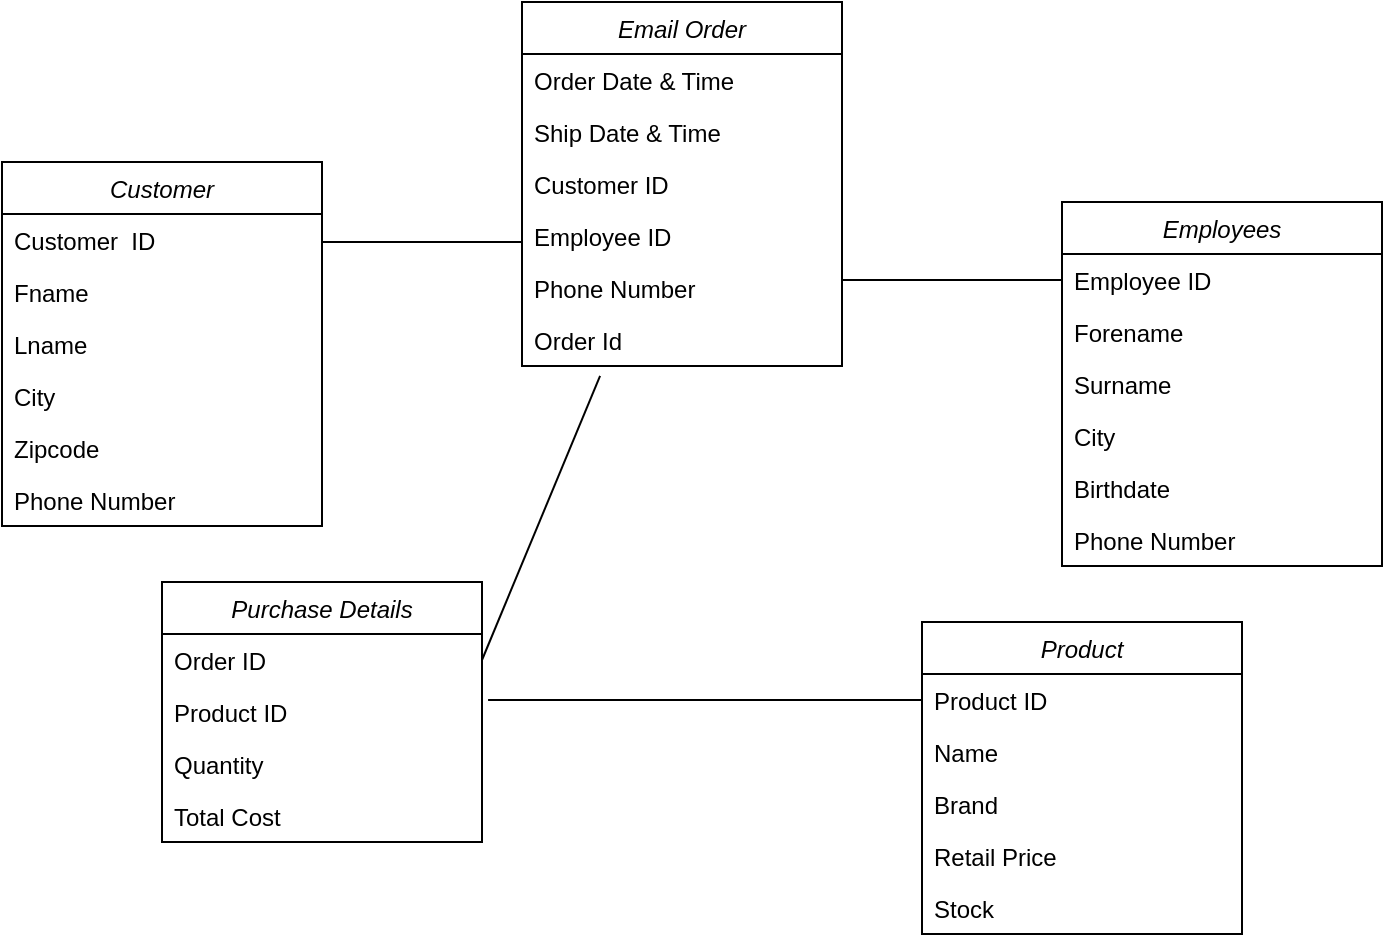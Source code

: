 <mxfile version="21.0.6" type="github">
  <diagram id="C5RBs43oDa-KdzZeNtuy" name="Page-1">
    <mxGraphModel dx="1120" dy="484" grid="1" gridSize="10" guides="1" tooltips="1" connect="1" arrows="1" fold="1" page="1" pageScale="1" pageWidth="827" pageHeight="1169" math="0" shadow="0">
      <root>
        <mxCell id="WIyWlLk6GJQsqaUBKTNV-0" />
        <mxCell id="WIyWlLk6GJQsqaUBKTNV-1" parent="WIyWlLk6GJQsqaUBKTNV-0" />
        <mxCell id="zkfFHV4jXpPFQw0GAbJ--0" value="Customer" style="swimlane;fontStyle=2;align=center;verticalAlign=top;childLayout=stackLayout;horizontal=1;startSize=26;horizontalStack=0;resizeParent=1;resizeLast=0;collapsible=1;marginBottom=0;rounded=0;shadow=0;strokeWidth=1;" parent="WIyWlLk6GJQsqaUBKTNV-1" vertex="1">
          <mxGeometry x="80" y="90" width="160" height="182" as="geometry">
            <mxRectangle x="220" y="120" width="160" height="26" as="alternateBounds" />
          </mxGeometry>
        </mxCell>
        <mxCell id="zkfFHV4jXpPFQw0GAbJ--1" value="Customer  ID" style="text;align=left;verticalAlign=top;spacingLeft=4;spacingRight=4;overflow=hidden;rotatable=0;points=[[0,0.5],[1,0.5]];portConstraint=eastwest;" parent="zkfFHV4jXpPFQw0GAbJ--0" vertex="1">
          <mxGeometry y="26" width="160" height="26" as="geometry" />
        </mxCell>
        <mxCell id="zkfFHV4jXpPFQw0GAbJ--3" value="Fname" style="text;align=left;verticalAlign=top;spacingLeft=4;spacingRight=4;overflow=hidden;rotatable=0;points=[[0,0.5],[1,0.5]];portConstraint=eastwest;rounded=0;shadow=0;html=0;" parent="zkfFHV4jXpPFQw0GAbJ--0" vertex="1">
          <mxGeometry y="52" width="160" height="26" as="geometry" />
        </mxCell>
        <mxCell id="3uGAfWkvBqSL7ohZxQG_-0" value="Lname" style="text;align=left;verticalAlign=top;spacingLeft=4;spacingRight=4;overflow=hidden;rotatable=0;points=[[0,0.5],[1,0.5]];portConstraint=eastwest;rounded=0;shadow=0;html=0;" vertex="1" parent="zkfFHV4jXpPFQw0GAbJ--0">
          <mxGeometry y="78" width="160" height="26" as="geometry" />
        </mxCell>
        <mxCell id="3uGAfWkvBqSL7ohZxQG_-1" value="City" style="text;align=left;verticalAlign=top;spacingLeft=4;spacingRight=4;overflow=hidden;rotatable=0;points=[[0,0.5],[1,0.5]];portConstraint=eastwest;rounded=0;shadow=0;html=0;" vertex="1" parent="zkfFHV4jXpPFQw0GAbJ--0">
          <mxGeometry y="104" width="160" height="26" as="geometry" />
        </mxCell>
        <mxCell id="zkfFHV4jXpPFQw0GAbJ--5" value="Zipcode" style="text;align=left;verticalAlign=top;spacingLeft=4;spacingRight=4;overflow=hidden;rotatable=0;points=[[0,0.5],[1,0.5]];portConstraint=eastwest;" parent="zkfFHV4jXpPFQw0GAbJ--0" vertex="1">
          <mxGeometry y="130" width="160" height="26" as="geometry" />
        </mxCell>
        <mxCell id="zkfFHV4jXpPFQw0GAbJ--2" value="Phone Number" style="text;align=left;verticalAlign=top;spacingLeft=4;spacingRight=4;overflow=hidden;rotatable=0;points=[[0,0.5],[1,0.5]];portConstraint=eastwest;rounded=0;shadow=0;html=0;" parent="zkfFHV4jXpPFQw0GAbJ--0" vertex="1">
          <mxGeometry y="156" width="160" height="26" as="geometry" />
        </mxCell>
        <mxCell id="3uGAfWkvBqSL7ohZxQG_-2" value="Email Order" style="swimlane;fontStyle=2;align=center;verticalAlign=top;childLayout=stackLayout;horizontal=1;startSize=26;horizontalStack=0;resizeParent=1;resizeLast=0;collapsible=1;marginBottom=0;rounded=0;shadow=0;strokeWidth=1;" vertex="1" parent="WIyWlLk6GJQsqaUBKTNV-1">
          <mxGeometry x="340" y="10" width="160" height="182" as="geometry">
            <mxRectangle x="220" y="120" width="160" height="26" as="alternateBounds" />
          </mxGeometry>
        </mxCell>
        <mxCell id="3uGAfWkvBqSL7ohZxQG_-4" value="Order Date &amp; Time" style="text;align=left;verticalAlign=top;spacingLeft=4;spacingRight=4;overflow=hidden;rotatable=0;points=[[0,0.5],[1,0.5]];portConstraint=eastwest;rounded=0;shadow=0;html=0;" vertex="1" parent="3uGAfWkvBqSL7ohZxQG_-2">
          <mxGeometry y="26" width="160" height="26" as="geometry" />
        </mxCell>
        <mxCell id="3uGAfWkvBqSL7ohZxQG_-5" value="Ship Date &amp; Time" style="text;align=left;verticalAlign=top;spacingLeft=4;spacingRight=4;overflow=hidden;rotatable=0;points=[[0,0.5],[1,0.5]];portConstraint=eastwest;rounded=0;shadow=0;html=0;" vertex="1" parent="3uGAfWkvBqSL7ohZxQG_-2">
          <mxGeometry y="52" width="160" height="26" as="geometry" />
        </mxCell>
        <mxCell id="3uGAfWkvBqSL7ohZxQG_-6" value="Customer ID" style="text;align=left;verticalAlign=top;spacingLeft=4;spacingRight=4;overflow=hidden;rotatable=0;points=[[0,0.5],[1,0.5]];portConstraint=eastwest;rounded=0;shadow=0;html=0;" vertex="1" parent="3uGAfWkvBqSL7ohZxQG_-2">
          <mxGeometry y="78" width="160" height="26" as="geometry" />
        </mxCell>
        <mxCell id="3uGAfWkvBqSL7ohZxQG_-7" value="Employee ID" style="text;align=left;verticalAlign=top;spacingLeft=4;spacingRight=4;overflow=hidden;rotatable=0;points=[[0,0.5],[1,0.5]];portConstraint=eastwest;" vertex="1" parent="3uGAfWkvBqSL7ohZxQG_-2">
          <mxGeometry y="104" width="160" height="26" as="geometry" />
        </mxCell>
        <mxCell id="3uGAfWkvBqSL7ohZxQG_-8" value="Phone Number" style="text;align=left;verticalAlign=top;spacingLeft=4;spacingRight=4;overflow=hidden;rotatable=0;points=[[0,0.5],[1,0.5]];portConstraint=eastwest;rounded=0;shadow=0;html=0;" vertex="1" parent="3uGAfWkvBqSL7ohZxQG_-2">
          <mxGeometry y="130" width="160" height="26" as="geometry" />
        </mxCell>
        <mxCell id="3uGAfWkvBqSL7ohZxQG_-3" value="Order Id" style="text;align=left;verticalAlign=top;spacingLeft=4;spacingRight=4;overflow=hidden;rotatable=0;points=[[0,0.5],[1,0.5]];portConstraint=eastwest;" vertex="1" parent="3uGAfWkvBqSL7ohZxQG_-2">
          <mxGeometry y="156" width="160" height="26" as="geometry" />
        </mxCell>
        <mxCell id="3uGAfWkvBqSL7ohZxQG_-9" value="Employees" style="swimlane;fontStyle=2;align=center;verticalAlign=top;childLayout=stackLayout;horizontal=1;startSize=26;horizontalStack=0;resizeParent=1;resizeLast=0;collapsible=1;marginBottom=0;rounded=0;shadow=0;strokeWidth=1;" vertex="1" parent="WIyWlLk6GJQsqaUBKTNV-1">
          <mxGeometry x="610" y="110" width="160" height="182" as="geometry">
            <mxRectangle x="220" y="120" width="160" height="26" as="alternateBounds" />
          </mxGeometry>
        </mxCell>
        <mxCell id="3uGAfWkvBqSL7ohZxQG_-10" value="Employee ID" style="text;align=left;verticalAlign=top;spacingLeft=4;spacingRight=4;overflow=hidden;rotatable=0;points=[[0,0.5],[1,0.5]];portConstraint=eastwest;" vertex="1" parent="3uGAfWkvBqSL7ohZxQG_-9">
          <mxGeometry y="26" width="160" height="26" as="geometry" />
        </mxCell>
        <mxCell id="3uGAfWkvBqSL7ohZxQG_-11" value="Forename" style="text;align=left;verticalAlign=top;spacingLeft=4;spacingRight=4;overflow=hidden;rotatable=0;points=[[0,0.5],[1,0.5]];portConstraint=eastwest;rounded=0;shadow=0;html=0;" vertex="1" parent="3uGAfWkvBqSL7ohZxQG_-9">
          <mxGeometry y="52" width="160" height="26" as="geometry" />
        </mxCell>
        <mxCell id="3uGAfWkvBqSL7ohZxQG_-12" value="Surname" style="text;align=left;verticalAlign=top;spacingLeft=4;spacingRight=4;overflow=hidden;rotatable=0;points=[[0,0.5],[1,0.5]];portConstraint=eastwest;rounded=0;shadow=0;html=0;" vertex="1" parent="3uGAfWkvBqSL7ohZxQG_-9">
          <mxGeometry y="78" width="160" height="26" as="geometry" />
        </mxCell>
        <mxCell id="3uGAfWkvBqSL7ohZxQG_-13" value="City" style="text;align=left;verticalAlign=top;spacingLeft=4;spacingRight=4;overflow=hidden;rotatable=0;points=[[0,0.5],[1,0.5]];portConstraint=eastwest;rounded=0;shadow=0;html=0;" vertex="1" parent="3uGAfWkvBqSL7ohZxQG_-9">
          <mxGeometry y="104" width="160" height="26" as="geometry" />
        </mxCell>
        <mxCell id="3uGAfWkvBqSL7ohZxQG_-14" value="Birthdate" style="text;align=left;verticalAlign=top;spacingLeft=4;spacingRight=4;overflow=hidden;rotatable=0;points=[[0,0.5],[1,0.5]];portConstraint=eastwest;" vertex="1" parent="3uGAfWkvBqSL7ohZxQG_-9">
          <mxGeometry y="130" width="160" height="26" as="geometry" />
        </mxCell>
        <mxCell id="3uGAfWkvBqSL7ohZxQG_-15" value="Phone Number" style="text;align=left;verticalAlign=top;spacingLeft=4;spacingRight=4;overflow=hidden;rotatable=0;points=[[0,0.5],[1,0.5]];portConstraint=eastwest;rounded=0;shadow=0;html=0;" vertex="1" parent="3uGAfWkvBqSL7ohZxQG_-9">
          <mxGeometry y="156" width="160" height="26" as="geometry" />
        </mxCell>
        <mxCell id="3uGAfWkvBqSL7ohZxQG_-16" value="Product" style="swimlane;fontStyle=2;align=center;verticalAlign=top;childLayout=stackLayout;horizontal=1;startSize=26;horizontalStack=0;resizeParent=1;resizeLast=0;collapsible=1;marginBottom=0;rounded=0;shadow=0;strokeWidth=1;" vertex="1" parent="WIyWlLk6GJQsqaUBKTNV-1">
          <mxGeometry x="540" y="320" width="160" height="156" as="geometry">
            <mxRectangle x="220" y="120" width="160" height="26" as="alternateBounds" />
          </mxGeometry>
        </mxCell>
        <mxCell id="3uGAfWkvBqSL7ohZxQG_-17" value="Product ID" style="text;align=left;verticalAlign=top;spacingLeft=4;spacingRight=4;overflow=hidden;rotatable=0;points=[[0,0.5],[1,0.5]];portConstraint=eastwest;" vertex="1" parent="3uGAfWkvBqSL7ohZxQG_-16">
          <mxGeometry y="26" width="160" height="26" as="geometry" />
        </mxCell>
        <mxCell id="3uGAfWkvBqSL7ohZxQG_-18" value="Name" style="text;align=left;verticalAlign=top;spacingLeft=4;spacingRight=4;overflow=hidden;rotatable=0;points=[[0,0.5],[1,0.5]];portConstraint=eastwest;rounded=0;shadow=0;html=0;" vertex="1" parent="3uGAfWkvBqSL7ohZxQG_-16">
          <mxGeometry y="52" width="160" height="26" as="geometry" />
        </mxCell>
        <mxCell id="3uGAfWkvBqSL7ohZxQG_-19" value="Brand" style="text;align=left;verticalAlign=top;spacingLeft=4;spacingRight=4;overflow=hidden;rotatable=0;points=[[0,0.5],[1,0.5]];portConstraint=eastwest;rounded=0;shadow=0;html=0;" vertex="1" parent="3uGAfWkvBqSL7ohZxQG_-16">
          <mxGeometry y="78" width="160" height="26" as="geometry" />
        </mxCell>
        <mxCell id="3uGAfWkvBqSL7ohZxQG_-20" value="Retail Price" style="text;align=left;verticalAlign=top;spacingLeft=4;spacingRight=4;overflow=hidden;rotatable=0;points=[[0,0.5],[1,0.5]];portConstraint=eastwest;rounded=0;shadow=0;html=0;" vertex="1" parent="3uGAfWkvBqSL7ohZxQG_-16">
          <mxGeometry y="104" width="160" height="26" as="geometry" />
        </mxCell>
        <mxCell id="3uGAfWkvBqSL7ohZxQG_-21" value="Stock" style="text;align=left;verticalAlign=top;spacingLeft=4;spacingRight=4;overflow=hidden;rotatable=0;points=[[0,0.5],[1,0.5]];portConstraint=eastwest;" vertex="1" parent="3uGAfWkvBqSL7ohZxQG_-16">
          <mxGeometry y="130" width="160" height="26" as="geometry" />
        </mxCell>
        <mxCell id="3uGAfWkvBqSL7ohZxQG_-23" value="Purchase Details" style="swimlane;fontStyle=2;align=center;verticalAlign=top;childLayout=stackLayout;horizontal=1;startSize=26;horizontalStack=0;resizeParent=1;resizeLast=0;collapsible=1;marginBottom=0;rounded=0;shadow=0;strokeWidth=1;" vertex="1" parent="WIyWlLk6GJQsqaUBKTNV-1">
          <mxGeometry x="160" y="300" width="160" height="130" as="geometry">
            <mxRectangle x="220" y="120" width="160" height="26" as="alternateBounds" />
          </mxGeometry>
        </mxCell>
        <mxCell id="3uGAfWkvBqSL7ohZxQG_-24" value="Order ID" style="text;align=left;verticalAlign=top;spacingLeft=4;spacingRight=4;overflow=hidden;rotatable=0;points=[[0,0.5],[1,0.5]];portConstraint=eastwest;" vertex="1" parent="3uGAfWkvBqSL7ohZxQG_-23">
          <mxGeometry y="26" width="160" height="26" as="geometry" />
        </mxCell>
        <mxCell id="3uGAfWkvBqSL7ohZxQG_-25" value="Product ID" style="text;align=left;verticalAlign=top;spacingLeft=4;spacingRight=4;overflow=hidden;rotatable=0;points=[[0,0.5],[1,0.5]];portConstraint=eastwest;rounded=0;shadow=0;html=0;" vertex="1" parent="3uGAfWkvBqSL7ohZxQG_-23">
          <mxGeometry y="52" width="160" height="26" as="geometry" />
        </mxCell>
        <mxCell id="3uGAfWkvBqSL7ohZxQG_-26" value="Quantity" style="text;align=left;verticalAlign=top;spacingLeft=4;spacingRight=4;overflow=hidden;rotatable=0;points=[[0,0.5],[1,0.5]];portConstraint=eastwest;rounded=0;shadow=0;html=0;" vertex="1" parent="3uGAfWkvBqSL7ohZxQG_-23">
          <mxGeometry y="78" width="160" height="26" as="geometry" />
        </mxCell>
        <mxCell id="3uGAfWkvBqSL7ohZxQG_-27" value="Total Cost" style="text;align=left;verticalAlign=top;spacingLeft=4;spacingRight=4;overflow=hidden;rotatable=0;points=[[0,0.5],[1,0.5]];portConstraint=eastwest;rounded=0;shadow=0;html=0;" vertex="1" parent="3uGAfWkvBqSL7ohZxQG_-23">
          <mxGeometry y="104" width="160" height="26" as="geometry" />
        </mxCell>
        <mxCell id="3uGAfWkvBqSL7ohZxQG_-29" value="" style="endArrow=none;html=1;rounded=0;" edge="1" parent="WIyWlLk6GJQsqaUBKTNV-1">
          <mxGeometry width="50" height="50" relative="1" as="geometry">
            <mxPoint x="250" y="130" as="sourcePoint" />
            <mxPoint x="340" y="130" as="targetPoint" />
            <Array as="points">
              <mxPoint x="240" y="130" />
              <mxPoint x="250" y="130" />
            </Array>
          </mxGeometry>
        </mxCell>
        <mxCell id="3uGAfWkvBqSL7ohZxQG_-30" value="" style="endArrow=none;html=1;rounded=0;entryX=0;entryY=0.5;entryDx=0;entryDy=0;" edge="1" parent="WIyWlLk6GJQsqaUBKTNV-1" target="3uGAfWkvBqSL7ohZxQG_-10">
          <mxGeometry width="50" height="50" relative="1" as="geometry">
            <mxPoint x="500" y="149" as="sourcePoint" />
            <mxPoint x="570" y="142" as="targetPoint" />
          </mxGeometry>
        </mxCell>
        <mxCell id="3uGAfWkvBqSL7ohZxQG_-32" value="" style="endArrow=none;html=1;rounded=0;entryX=0.244;entryY=1.192;entryDx=0;entryDy=0;entryPerimeter=0;exitX=1;exitY=0.5;exitDx=0;exitDy=0;" edge="1" parent="WIyWlLk6GJQsqaUBKTNV-1" source="3uGAfWkvBqSL7ohZxQG_-24" target="3uGAfWkvBqSL7ohZxQG_-3">
          <mxGeometry width="50" height="50" relative="1" as="geometry">
            <mxPoint x="350" y="270" as="sourcePoint" />
            <mxPoint x="440" y="230" as="targetPoint" />
          </mxGeometry>
        </mxCell>
        <mxCell id="3uGAfWkvBqSL7ohZxQG_-34" value="" style="endArrow=none;html=1;rounded=0;entryX=0;entryY=0.5;entryDx=0;entryDy=0;exitX=1.019;exitY=0.269;exitDx=0;exitDy=0;exitPerimeter=0;" edge="1" parent="WIyWlLk6GJQsqaUBKTNV-1" source="3uGAfWkvBqSL7ohZxQG_-25" target="3uGAfWkvBqSL7ohZxQG_-17">
          <mxGeometry width="50" height="50" relative="1" as="geometry">
            <mxPoint x="350" y="360" as="sourcePoint" />
            <mxPoint x="400" y="310" as="targetPoint" />
          </mxGeometry>
        </mxCell>
      </root>
    </mxGraphModel>
  </diagram>
</mxfile>
